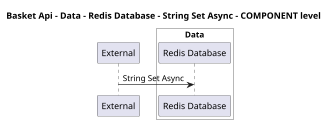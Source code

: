 @startuml
skinparam dpi 60

title Basket Api - Data - Redis Database - String Set Async - COMPONENT level

participant "External" as C4InterFlow.SoftwareSystems.ExternalSystem

box "Basket Api" #White
    
box "Data" #White
    participant "Redis Database" as dotnet.eShop.Architecture.SoftwareSystems.BasketApi.Containers.Data.Components.RedisDatabase
end box

end box


C4InterFlow.SoftwareSystems.ExternalSystem -> dotnet.eShop.Architecture.SoftwareSystems.BasketApi.Containers.Data.Components.RedisDatabase : String Set Async


@enduml
